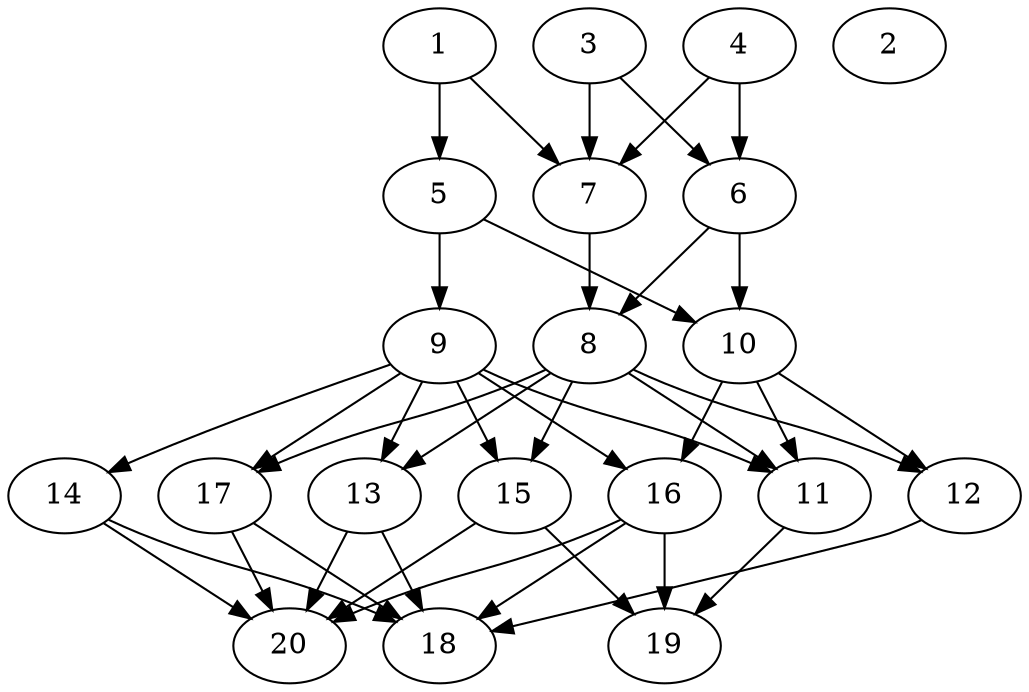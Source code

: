 // DAG automatically generated by daggen at Tue Jul 23 14:28:59 2019
// ./daggen --dot -n 20 --ccr 0.3 --fat 0.6 --regular 0.5 --density 0.7 --mindata 5242880 --maxdata 52428800 
digraph G {
  1 [size="30573227", alpha="0.07", expect_size="9171968"] 
  1 -> 5 [size ="9171968"]
  1 -> 7 [size ="9171968"]
  2 [size="32126293", alpha="0.10", expect_size="9637888"] 
  3 [size="39464960", alpha="0.17", expect_size="11839488"] 
  3 -> 6 [size ="11839488"]
  3 -> 7 [size ="11839488"]
  4 [size="29907627", alpha="0.20", expect_size="8972288"] 
  4 -> 6 [size ="8972288"]
  4 -> 7 [size ="8972288"]
  5 [size="126535680", alpha="0.11", expect_size="37960704"] 
  5 -> 9 [size ="37960704"]
  5 -> 10 [size ="37960704"]
  6 [size="97286827", alpha="0.11", expect_size="29186048"] 
  6 -> 8 [size ="29186048"]
  6 -> 10 [size ="29186048"]
  7 [size="86688427", alpha="0.09", expect_size="26006528"] 
  7 -> 8 [size ="26006528"]
  8 [size="119565653", alpha="0.09", expect_size="35869696"] 
  8 -> 11 [size ="35869696"]
  8 -> 12 [size ="35869696"]
  8 -> 13 [size ="35869696"]
  8 -> 15 [size ="35869696"]
  8 -> 17 [size ="35869696"]
  9 [size="68567040", alpha="0.14", expect_size="20570112"] 
  9 -> 11 [size ="20570112"]
  9 -> 13 [size ="20570112"]
  9 -> 14 [size ="20570112"]
  9 -> 15 [size ="20570112"]
  9 -> 16 [size ="20570112"]
  9 -> 17 [size ="20570112"]
  10 [size="83797333", alpha="0.08", expect_size="25139200"] 
  10 -> 11 [size ="25139200"]
  10 -> 12 [size ="25139200"]
  10 -> 16 [size ="25139200"]
  11 [size="142103893", alpha="0.08", expect_size="42631168"] 
  11 -> 19 [size ="42631168"]
  12 [size="39099733", alpha="0.01", expect_size="11729920"] 
  12 -> 18 [size ="11729920"]
  13 [size="121105067", alpha="0.10", expect_size="36331520"] 
  13 -> 18 [size ="36331520"]
  13 -> 20 [size ="36331520"]
  14 [size="97870507", alpha="0.11", expect_size="29361152"] 
  14 -> 18 [size ="29361152"]
  14 -> 20 [size ="29361152"]
  15 [size="95645013", alpha="0.11", expect_size="28693504"] 
  15 -> 19 [size ="28693504"]
  15 -> 20 [size ="28693504"]
  16 [size="26429440", alpha="0.05", expect_size="7928832"] 
  16 -> 18 [size ="7928832"]
  16 -> 19 [size ="7928832"]
  16 -> 20 [size ="7928832"]
  17 [size="114206720", alpha="0.10", expect_size="34262016"] 
  17 -> 18 [size ="34262016"]
  17 -> 20 [size ="34262016"]
  18 [size="28938240", alpha="0.01", expect_size="8681472"] 
  19 [size="102290773", alpha="0.15", expect_size="30687232"] 
  20 [size="53189973", alpha="0.12", expect_size="15956992"] 
}
